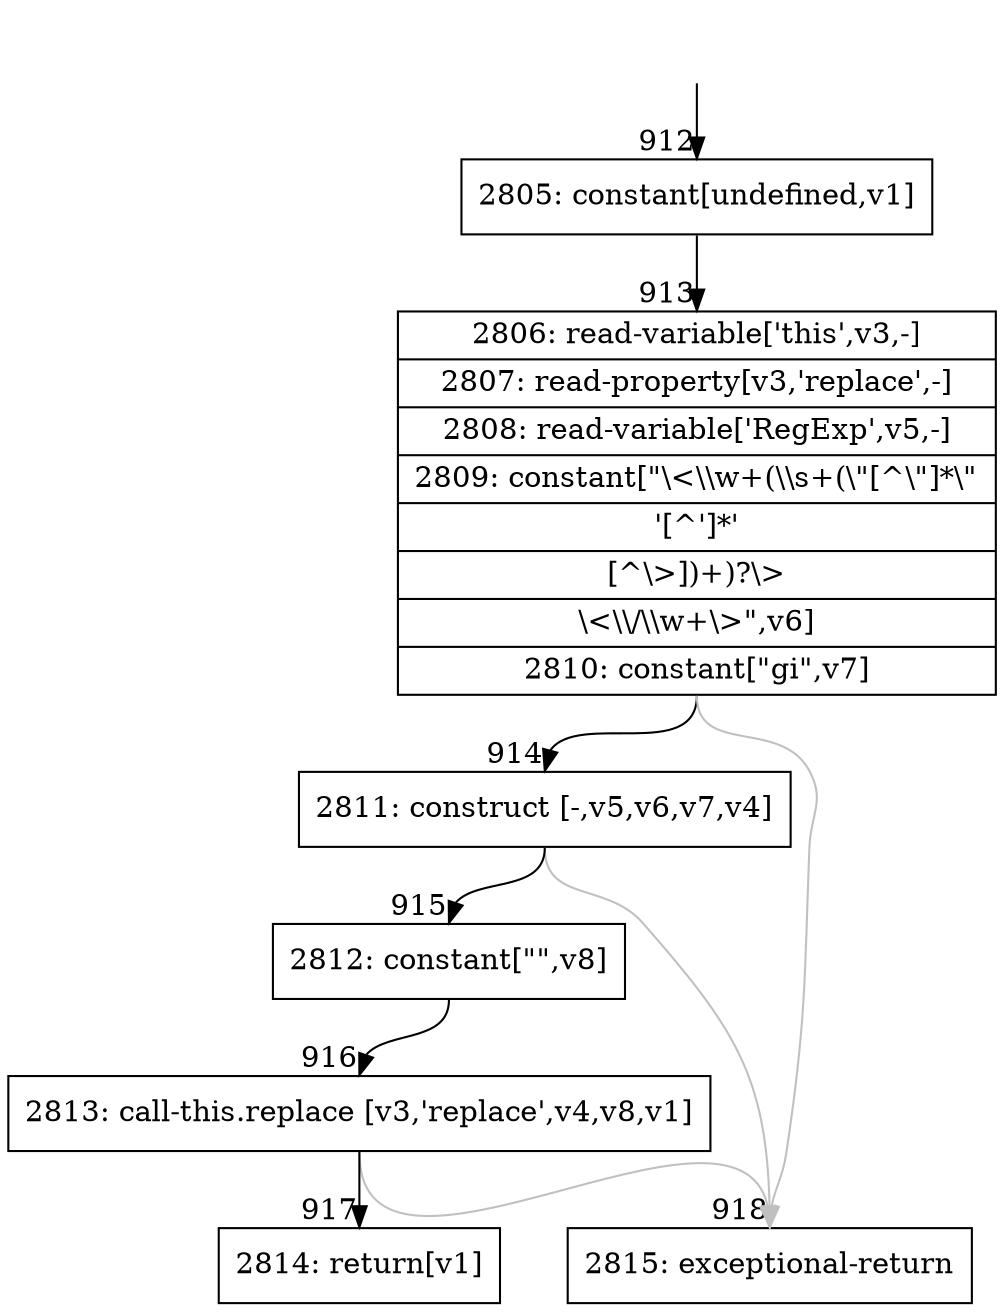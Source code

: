 digraph {
rankdir="TD"
BB_entry77[shape=none,label=""];
BB_entry77 -> BB912 [tailport=s, headport=n, headlabel="    912"]
BB912 [shape=record label="{2805: constant[undefined,v1]}" ] 
BB912 -> BB913 [tailport=s, headport=n, headlabel="      913"]
BB913 [shape=record label="{2806: read-variable['this',v3,-]|2807: read-property[v3,'replace',-]|2808: read-variable['RegExp',v5,-]|2809: constant[\"\\\<\\\\w+(\\\\s+(\\\"[^\\\"]*\\\"|'[^']*'|[^\\\>])+)?\\\>|\\\<\\\\/\\\\w+\\\>\",v6]|2810: constant[\"gi\",v7]}" ] 
BB913 -> BB914 [tailport=s, headport=n, headlabel="      914"]
BB913 -> BB918 [tailport=s, headport=n, color=gray, headlabel="      918"]
BB914 [shape=record label="{2811: construct [-,v5,v6,v7,v4]}" ] 
BB914 -> BB915 [tailport=s, headport=n, headlabel="      915"]
BB914 -> BB918 [tailport=s, headport=n, color=gray]
BB915 [shape=record label="{2812: constant[\"\",v8]}" ] 
BB915 -> BB916 [tailport=s, headport=n, headlabel="      916"]
BB916 [shape=record label="{2813: call-this.replace [v3,'replace',v4,v8,v1]}" ] 
BB916 -> BB917 [tailport=s, headport=n, headlabel="      917"]
BB916 -> BB918 [tailport=s, headport=n, color=gray]
BB917 [shape=record label="{2814: return[v1]}" ] 
BB918 [shape=record label="{2815: exceptional-return}" ] 
//#$~ 624
}
